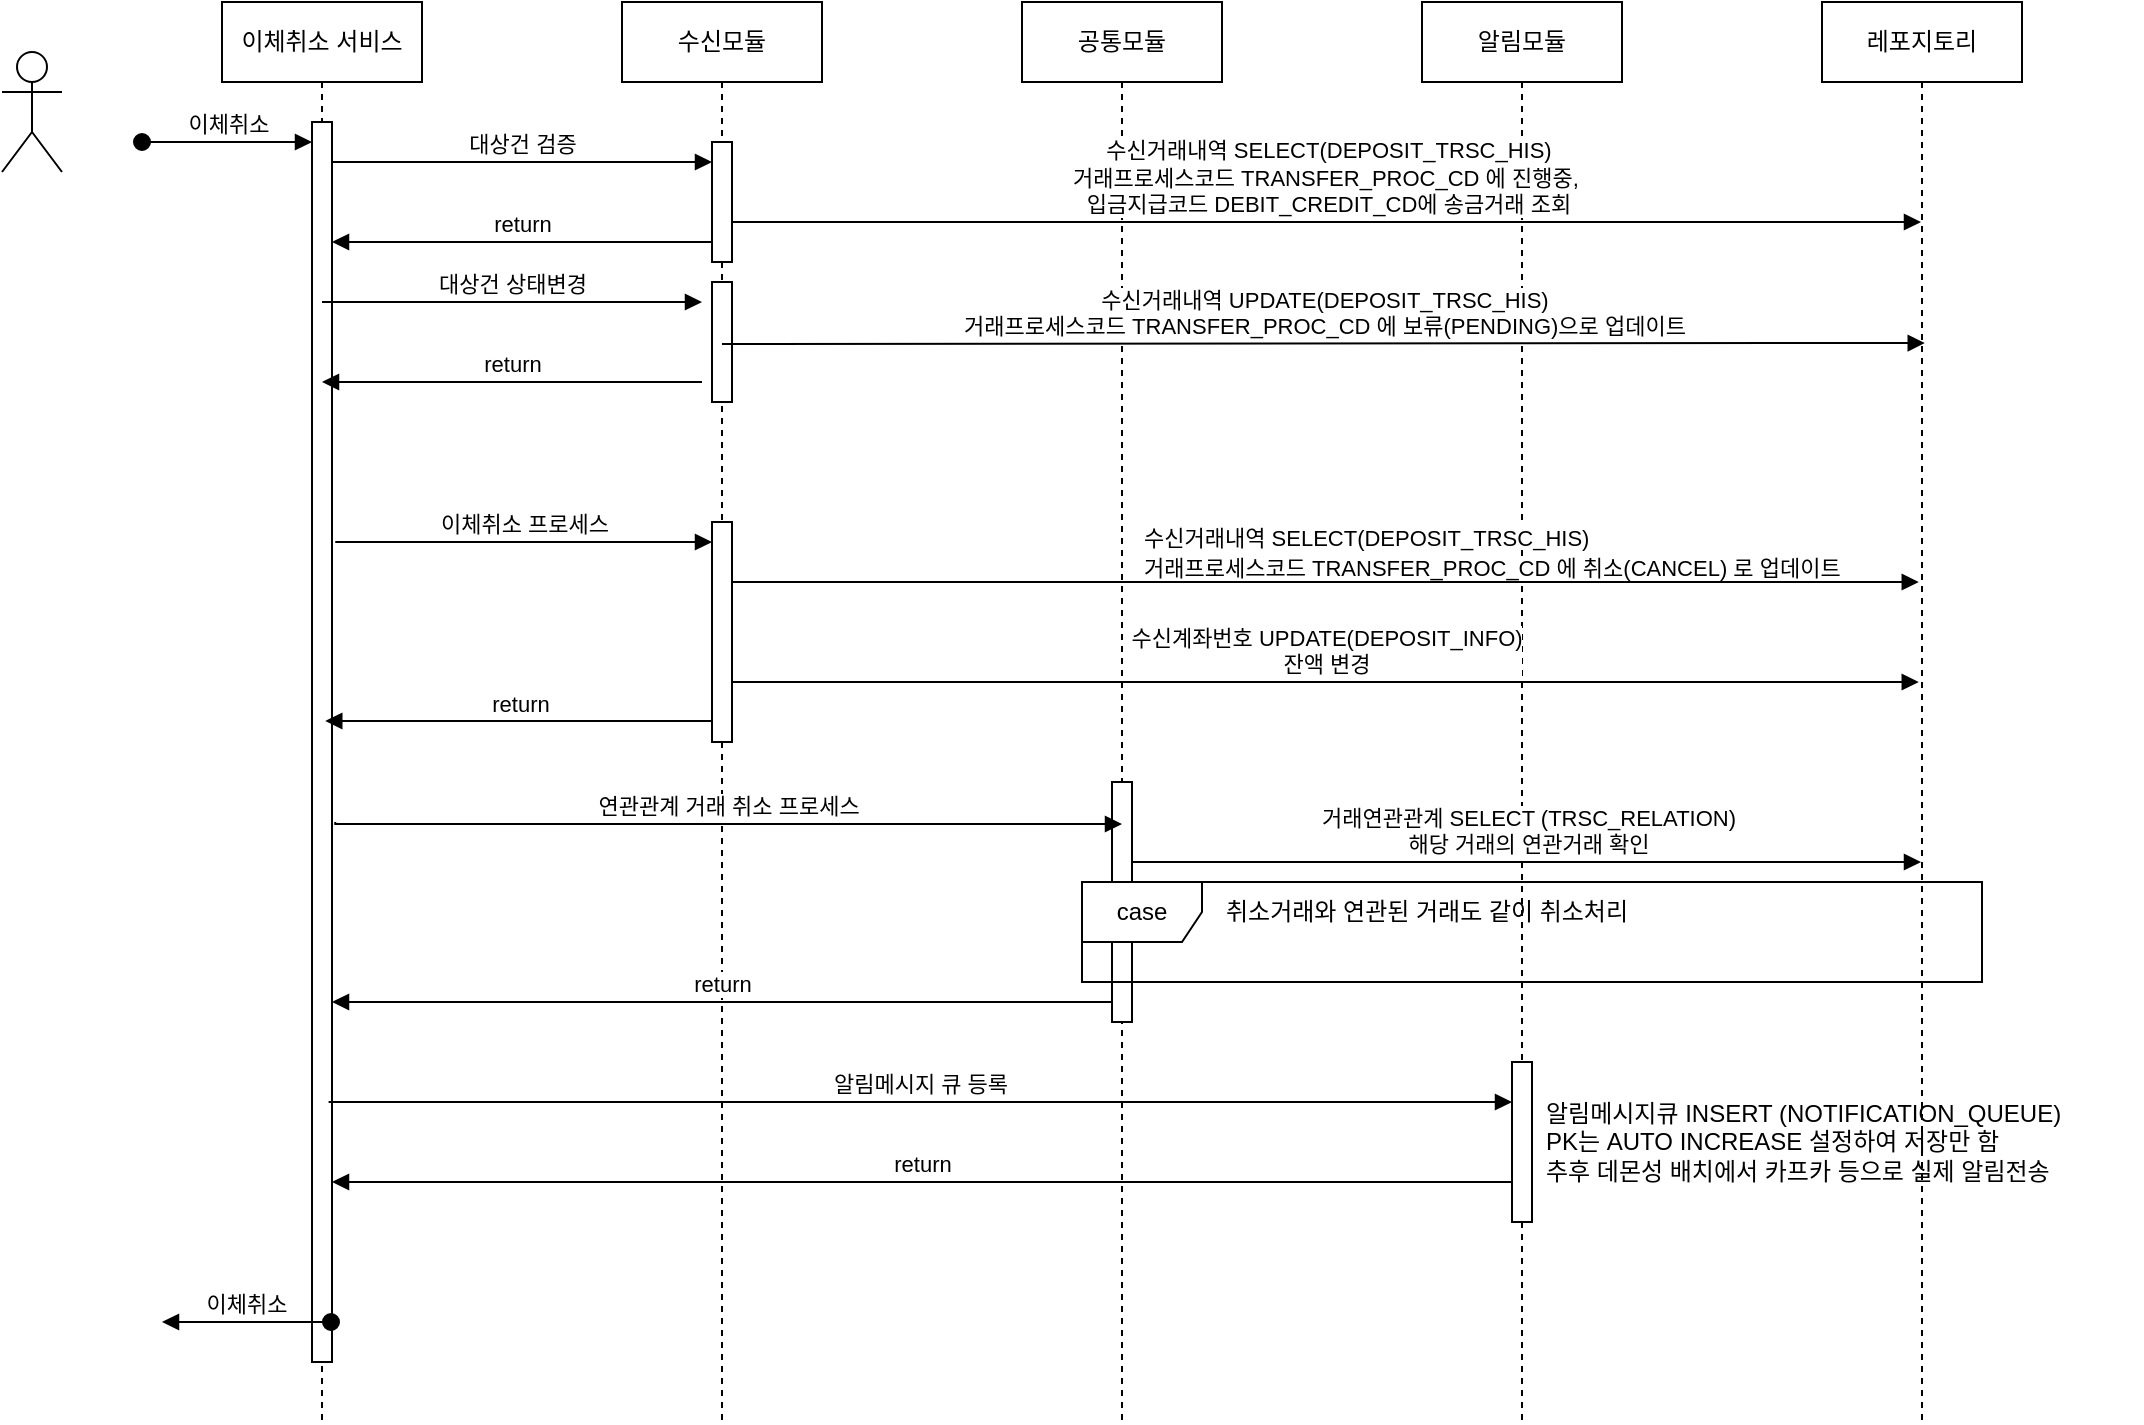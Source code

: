 <mxfile version="24.8.6">
  <diagram name="Page-1" id="2YBvvXClWsGukQMizWep">
    <mxGraphModel dx="998" dy="678" grid="1" gridSize="10" guides="1" tooltips="1" connect="1" arrows="1" fold="1" page="1" pageScale="1" pageWidth="850" pageHeight="1100" background="#ffffff" math="0" shadow="0">
      <root>
        <mxCell id="0" />
        <mxCell id="1" parent="0" />
        <mxCell id="kIjc9tb8nOZSVFgZSKF5-42" value="" style="shape=umlActor;verticalLabelPosition=bottom;verticalAlign=top;html=1;outlineConnect=0;" parent="1" vertex="1">
          <mxGeometry x="110" y="85" width="30" height="60" as="geometry" />
        </mxCell>
        <mxCell id="2TJhX8au2aPFaMWwYMit-71" value="이체취소 서비스" style="shape=umlLifeline;perimeter=lifelinePerimeter;whiteSpace=wrap;html=1;container=0;dropTarget=0;collapsible=0;recursiveResize=0;outlineConnect=0;portConstraint=eastwest;newEdgeStyle={&quot;edgeStyle&quot;:&quot;elbowEdgeStyle&quot;,&quot;elbow&quot;:&quot;vertical&quot;,&quot;curved&quot;:0,&quot;rounded&quot;:0};" vertex="1" parent="1">
          <mxGeometry x="220" y="60" width="100" height="710" as="geometry" />
        </mxCell>
        <mxCell id="2TJhX8au2aPFaMWwYMit-72" value="" style="html=1;points=[];perimeter=orthogonalPerimeter;outlineConnect=0;targetShapes=umlLifeline;portConstraint=eastwest;newEdgeStyle={&quot;edgeStyle&quot;:&quot;elbowEdgeStyle&quot;,&quot;elbow&quot;:&quot;vertical&quot;,&quot;curved&quot;:0,&quot;rounded&quot;:0};" vertex="1" parent="2TJhX8au2aPFaMWwYMit-71">
          <mxGeometry x="45" y="60" width="10" height="620" as="geometry" />
        </mxCell>
        <mxCell id="2TJhX8au2aPFaMWwYMit-73" value="이체취소" style="html=1;verticalAlign=bottom;startArrow=oval;endArrow=block;startSize=8;edgeStyle=elbowEdgeStyle;elbow=vertical;curved=0;rounded=0;" edge="1" parent="2TJhX8au2aPFaMWwYMit-71" target="2TJhX8au2aPFaMWwYMit-72">
          <mxGeometry relative="1" as="geometry">
            <mxPoint x="-40" y="70" as="sourcePoint" />
          </mxGeometry>
        </mxCell>
        <mxCell id="2TJhX8au2aPFaMWwYMit-74" value="수신모듈" style="shape=umlLifeline;perimeter=lifelinePerimeter;whiteSpace=wrap;html=1;container=0;dropTarget=0;collapsible=0;recursiveResize=0;outlineConnect=0;portConstraint=eastwest;newEdgeStyle={&quot;edgeStyle&quot;:&quot;elbowEdgeStyle&quot;,&quot;elbow&quot;:&quot;vertical&quot;,&quot;curved&quot;:0,&quot;rounded&quot;:0};" vertex="1" parent="1">
          <mxGeometry x="420" y="60" width="100" height="710" as="geometry" />
        </mxCell>
        <mxCell id="2TJhX8au2aPFaMWwYMit-75" value="" style="html=1;points=[];perimeter=orthogonalPerimeter;outlineConnect=0;targetShapes=umlLifeline;portConstraint=eastwest;newEdgeStyle={&quot;edgeStyle&quot;:&quot;elbowEdgeStyle&quot;,&quot;elbow&quot;:&quot;vertical&quot;,&quot;curved&quot;:0,&quot;rounded&quot;:0};" vertex="1" parent="2TJhX8au2aPFaMWwYMit-74">
          <mxGeometry x="45" y="70" width="10" height="60" as="geometry" />
        </mxCell>
        <mxCell id="2TJhX8au2aPFaMWwYMit-76" value="" style="html=1;points=[];perimeter=orthogonalPerimeter;outlineConnect=0;targetShapes=umlLifeline;portConstraint=eastwest;newEdgeStyle={&quot;edgeStyle&quot;:&quot;elbowEdgeStyle&quot;,&quot;elbow&quot;:&quot;vertical&quot;,&quot;curved&quot;:0,&quot;rounded&quot;:0};" vertex="1" parent="2TJhX8au2aPFaMWwYMit-74">
          <mxGeometry x="45" y="140" width="10" height="60" as="geometry" />
        </mxCell>
        <mxCell id="2TJhX8au2aPFaMWwYMit-77" value="대상건 검증" style="html=1;verticalAlign=bottom;endArrow=block;edgeStyle=elbowEdgeStyle;elbow=vertical;curved=0;rounded=0;" edge="1" parent="1" source="2TJhX8au2aPFaMWwYMit-72" target="2TJhX8au2aPFaMWwYMit-75">
          <mxGeometry relative="1" as="geometry">
            <mxPoint x="415" y="150" as="sourcePoint" />
            <Array as="points">
              <mxPoint x="400" y="140" />
            </Array>
            <mxPoint as="offset" />
          </mxGeometry>
        </mxCell>
        <mxCell id="2TJhX8au2aPFaMWwYMit-78" value="return" style="html=1;verticalAlign=bottom;endArrow=block;edgeStyle=elbowEdgeStyle;elbow=vertical;curved=0;rounded=0;" edge="1" parent="1" source="2TJhX8au2aPFaMWwYMit-75" target="2TJhX8au2aPFaMWwYMit-72">
          <mxGeometry relative="1" as="geometry">
            <mxPoint x="395" y="180" as="sourcePoint" />
            <Array as="points">
              <mxPoint x="410" y="180" />
            </Array>
            <mxPoint x="280" y="180" as="targetPoint" />
          </mxGeometry>
        </mxCell>
        <mxCell id="2TJhX8au2aPFaMWwYMit-79" value="공통모듈" style="shape=umlLifeline;perimeter=lifelinePerimeter;whiteSpace=wrap;html=1;container=0;dropTarget=0;collapsible=0;recursiveResize=0;outlineConnect=0;portConstraint=eastwest;newEdgeStyle={&quot;edgeStyle&quot;:&quot;elbowEdgeStyle&quot;,&quot;elbow&quot;:&quot;vertical&quot;,&quot;curved&quot;:0,&quot;rounded&quot;:0};" vertex="1" parent="1">
          <mxGeometry x="620" y="60" width="100" height="710" as="geometry" />
        </mxCell>
        <mxCell id="2TJhX8au2aPFaMWwYMit-80" value="" style="html=1;points=[];perimeter=orthogonalPerimeter;outlineConnect=0;targetShapes=umlLifeline;portConstraint=eastwest;newEdgeStyle={&quot;edgeStyle&quot;:&quot;elbowEdgeStyle&quot;,&quot;elbow&quot;:&quot;vertical&quot;,&quot;curved&quot;:0,&quot;rounded&quot;:0};" vertex="1" parent="2TJhX8au2aPFaMWwYMit-79">
          <mxGeometry x="45" y="390" width="10" height="120" as="geometry" />
        </mxCell>
        <mxCell id="2TJhX8au2aPFaMWwYMit-81" value="알림모듈" style="shape=umlLifeline;perimeter=lifelinePerimeter;whiteSpace=wrap;html=1;container=0;dropTarget=0;collapsible=0;recursiveResize=0;outlineConnect=0;portConstraint=eastwest;newEdgeStyle={&quot;edgeStyle&quot;:&quot;elbowEdgeStyle&quot;,&quot;elbow&quot;:&quot;vertical&quot;,&quot;curved&quot;:0,&quot;rounded&quot;:0};" vertex="1" parent="1">
          <mxGeometry x="820" y="60" width="100" height="710" as="geometry" />
        </mxCell>
        <mxCell id="2TJhX8au2aPFaMWwYMit-82" value="" style="html=1;points=[];perimeter=orthogonalPerimeter;outlineConnect=0;targetShapes=umlLifeline;portConstraint=eastwest;newEdgeStyle={&quot;edgeStyle&quot;:&quot;elbowEdgeStyle&quot;,&quot;elbow&quot;:&quot;vertical&quot;,&quot;curved&quot;:0,&quot;rounded&quot;:0};" vertex="1" parent="2TJhX8au2aPFaMWwYMit-81">
          <mxGeometry x="45" y="530" width="10" height="80" as="geometry" />
        </mxCell>
        <mxCell id="2TJhX8au2aPFaMWwYMit-83" value="레포지토리" style="shape=umlLifeline;perimeter=lifelinePerimeter;whiteSpace=wrap;html=1;container=0;dropTarget=0;collapsible=0;recursiveResize=0;outlineConnect=0;portConstraint=eastwest;newEdgeStyle={&quot;edgeStyle&quot;:&quot;elbowEdgeStyle&quot;,&quot;elbow&quot;:&quot;vertical&quot;,&quot;curved&quot;:0,&quot;rounded&quot;:0};" vertex="1" parent="1">
          <mxGeometry x="1020" y="60" width="100" height="710" as="geometry" />
        </mxCell>
        <mxCell id="2TJhX8au2aPFaMWwYMit-84" value="&lt;div style=&quot;&quot;&gt;&lt;br&gt;&lt;/div&gt;" style="text;html=1;align=left;verticalAlign=middle;resizable=0;points=[];autosize=1;strokeColor=none;fillColor=none;" vertex="1" parent="1">
          <mxGeometry x="480" y="145" width="20" height="30" as="geometry" />
        </mxCell>
        <mxCell id="2TJhX8au2aPFaMWwYMit-85" value="이체취소 프로세스" style="html=1;verticalAlign=bottom;endArrow=block;edgeStyle=elbowEdgeStyle;elbow=vertical;curved=0;rounded=0;" edge="1" parent="1" target="2TJhX8au2aPFaMWwYMit-96">
          <mxGeometry relative="1" as="geometry">
            <mxPoint x="276.63" y="330" as="sourcePoint" />
            <Array as="points">
              <mxPoint x="401.63" y="330" />
            </Array>
            <mxPoint x="666.13" y="330" as="targetPoint" />
            <mxPoint as="offset" />
          </mxGeometry>
        </mxCell>
        <mxCell id="2TJhX8au2aPFaMWwYMit-86" value="return" style="html=1;verticalAlign=bottom;endArrow=block;edgeStyle=elbowEdgeStyle;elbow=vertical;curved=0;rounded=0;" edge="1" parent="1">
          <mxGeometry relative="1" as="geometry">
            <mxPoint x="465" y="419.5" as="sourcePoint" />
            <Array as="points" />
            <mxPoint x="271.63" y="419.5" as="targetPoint" />
          </mxGeometry>
        </mxCell>
        <mxCell id="2TJhX8au2aPFaMWwYMit-87" value="&lt;div style=&quot;&quot;&gt;&lt;span style=&quot;font-size: 11px; text-align: center; background-color: rgb(255, 255, 255);&quot;&gt;수신거래내역 SELECT(DEPOSIT_TRSC_HIS)&lt;/span&gt;&lt;/div&gt;&lt;div style=&quot;&quot;&gt;&lt;span style=&quot;font-size: 11px; text-align: center; background-color: rgb(255, 255, 255);&quot;&gt;거래프로세스코드&amp;nbsp;TRANSFER_PROC_CD 에 취소(CANCEL) 로 업데이트&lt;/span&gt;&lt;/div&gt;" style="text;html=1;align=left;verticalAlign=middle;resizable=0;points=[];autosize=1;strokeColor=none;fillColor=none;" vertex="1" parent="1">
          <mxGeometry x="678.88" y="315" width="390" height="40" as="geometry" />
        </mxCell>
        <mxCell id="2TJhX8au2aPFaMWwYMit-90" value="" style="html=1;verticalAlign=bottom;endArrow=block;edgeStyle=elbowEdgeStyle;elbow=vertical;curved=0;rounded=0;" edge="1" parent="1" source="2TJhX8au2aPFaMWwYMit-96">
          <mxGeometry relative="1" as="geometry">
            <mxPoint x="678.88" y="350" as="sourcePoint" />
            <Array as="points">
              <mxPoint x="813.88" y="350" />
            </Array>
            <mxPoint x="1068.38" y="350" as="targetPoint" />
            <mxPoint as="offset" />
          </mxGeometry>
        </mxCell>
        <mxCell id="2TJhX8au2aPFaMWwYMit-91" value="이체취소" style="html=1;verticalAlign=bottom;startArrow=oval;endArrow=block;startSize=8;edgeStyle=elbowEdgeStyle;elbow=vertical;curved=0;rounded=0;" edge="1" parent="1">
          <mxGeometry relative="1" as="geometry">
            <mxPoint x="274.5" y="720" as="sourcePoint" />
            <mxPoint x="190" y="720" as="targetPoint" />
          </mxGeometry>
        </mxCell>
        <mxCell id="2TJhX8au2aPFaMWwYMit-92" value="수신거래내역 SELECT(DEPOSIT_TRSC_HIS)&lt;br&gt;거래프로세스코드&amp;nbsp;TRANSFER_PROC_CD 에 진행중,&amp;nbsp;&lt;br&gt;입금지급코드 DEBIT_CREDIT_CD에 송금거래&amp;nbsp;조회" style="html=1;verticalAlign=bottom;endArrow=block;edgeStyle=elbowEdgeStyle;elbow=vertical;curved=0;rounded=0;" edge="1" parent="1" target="2TJhX8au2aPFaMWwYMit-83">
          <mxGeometry relative="1" as="geometry">
            <mxPoint x="475" y="170" as="sourcePoint" />
            <Array as="points">
              <mxPoint x="590" y="170" />
              <mxPoint x="615" y="159.5" />
            </Array>
            <mxPoint x="870" y="159.5" as="targetPoint" />
            <mxPoint as="offset" />
          </mxGeometry>
        </mxCell>
        <mxCell id="2TJhX8au2aPFaMWwYMit-93" value="대상건 상태변경" style="html=1;verticalAlign=bottom;endArrow=block;edgeStyle=elbowEdgeStyle;elbow=vertical;curved=0;rounded=0;" edge="1" parent="1">
          <mxGeometry relative="1" as="geometry">
            <mxPoint x="270" y="210" as="sourcePoint" />
            <Array as="points">
              <mxPoint x="395" y="210" />
            </Array>
            <mxPoint as="offset" />
            <mxPoint x="460" y="210" as="targetPoint" />
          </mxGeometry>
        </mxCell>
        <mxCell id="2TJhX8au2aPFaMWwYMit-94" value="return" style="html=1;verticalAlign=bottom;endArrow=block;edgeStyle=elbowEdgeStyle;elbow=vertical;curved=0;rounded=0;" edge="1" parent="1">
          <mxGeometry relative="1" as="geometry">
            <mxPoint x="460" y="250" as="sourcePoint" />
            <Array as="points">
              <mxPoint x="405" y="250" />
            </Array>
            <mxPoint x="270" y="250" as="targetPoint" />
          </mxGeometry>
        </mxCell>
        <mxCell id="2TJhX8au2aPFaMWwYMit-95" value="수신거래내역 UPDATE(DEPOSIT_TRSC_HIS)&lt;div&gt;거래프로세스코드 TRANSFER_PROC_CD 에 보류(PENDING)으로 업데이트&lt;/div&gt;" style="html=1;verticalAlign=bottom;endArrow=block;edgeStyle=elbowEdgeStyle;elbow=vertical;curved=0;rounded=0;" edge="1" parent="1">
          <mxGeometry x="0.0" relative="1" as="geometry">
            <mxPoint x="470" y="231" as="sourcePoint" />
            <Array as="points">
              <mxPoint x="591.38" y="230.5" />
              <mxPoint x="616.38" y="220" />
            </Array>
            <mxPoint x="1071.38" y="230.5" as="targetPoint" />
            <mxPoint as="offset" />
          </mxGeometry>
        </mxCell>
        <mxCell id="2TJhX8au2aPFaMWwYMit-96" value="" style="html=1;points=[];perimeter=orthogonalPerimeter;outlineConnect=0;targetShapes=umlLifeline;portConstraint=eastwest;newEdgeStyle={&quot;edgeStyle&quot;:&quot;elbowEdgeStyle&quot;,&quot;elbow&quot;:&quot;vertical&quot;,&quot;curved&quot;:0,&quot;rounded&quot;:0};" vertex="1" parent="1">
          <mxGeometry x="465" y="320" width="10" height="110" as="geometry" />
        </mxCell>
        <mxCell id="2TJhX8au2aPFaMWwYMit-97" value="수신계좌번호 UPDATE(DEPOSIT_INFO)&lt;div&gt;잔액 변경&lt;/div&gt;" style="html=1;verticalAlign=bottom;endArrow=block;edgeStyle=elbowEdgeStyle;elbow=vertical;curved=0;rounded=0;" edge="1" parent="1">
          <mxGeometry relative="1" as="geometry">
            <mxPoint x="475" y="400" as="sourcePoint" />
            <Array as="points">
              <mxPoint x="813.88" y="400" />
            </Array>
            <mxPoint x="1068.38" y="400" as="targetPoint" />
            <mxPoint as="offset" />
          </mxGeometry>
        </mxCell>
        <mxCell id="2TJhX8au2aPFaMWwYMit-98" value="연관관계 거래 취소 프로세스" style="html=1;verticalAlign=bottom;endArrow=block;edgeStyle=elbowEdgeStyle;elbow=vertical;curved=0;rounded=0;entryX=0.5;entryY=0.182;entryDx=0;entryDy=0;entryPerimeter=0;" edge="1" parent="1" target="2TJhX8au2aPFaMWwYMit-80">
          <mxGeometry relative="1" as="geometry">
            <mxPoint x="276.63" y="470" as="sourcePoint" />
            <Array as="points" />
            <mxPoint x="465" y="470" as="targetPoint" />
            <mxPoint as="offset" />
          </mxGeometry>
        </mxCell>
        <mxCell id="2TJhX8au2aPFaMWwYMit-99" value="거래연관관계 SELECT (TRSC_RELATION)&lt;div&gt;해당 거래의 연관거래 확인&lt;/div&gt;" style="html=1;verticalAlign=bottom;endArrow=block;edgeStyle=elbowEdgeStyle;elbow=vertical;curved=0;rounded=0;" edge="1" parent="1" source="2TJhX8au2aPFaMWwYMit-80" target="2TJhX8au2aPFaMWwYMit-83">
          <mxGeometry relative="1" as="geometry">
            <mxPoint x="678.88" y="490" as="sourcePoint" />
            <Array as="points">
              <mxPoint x="1017.76" y="490" />
            </Array>
            <mxPoint x="1272.26" y="490" as="targetPoint" />
            <mxPoint as="offset" />
          </mxGeometry>
        </mxCell>
        <mxCell id="2TJhX8au2aPFaMWwYMit-100" value="case" style="shape=umlFrame;whiteSpace=wrap;html=1;pointerEvents=0;" vertex="1" parent="1">
          <mxGeometry x="650" y="500" width="450" height="50" as="geometry" />
        </mxCell>
        <mxCell id="2TJhX8au2aPFaMWwYMit-101" value="&lt;div style=&quot;&quot;&gt;취소거래와 연관된 거래도 같이 취소처리&lt;/div&gt;" style="text;html=1;align=left;verticalAlign=middle;resizable=0;points=[];autosize=1;strokeColor=none;fillColor=none;" vertex="1" parent="1">
          <mxGeometry x="720" y="500" width="240" height="30" as="geometry" />
        </mxCell>
        <mxCell id="2TJhX8au2aPFaMWwYMit-102" value="return" style="html=1;verticalAlign=bottom;endArrow=block;edgeStyle=elbowEdgeStyle;elbow=vertical;curved=0;rounded=0;" edge="1" parent="1" target="2TJhX8au2aPFaMWwYMit-72">
          <mxGeometry relative="1" as="geometry">
            <mxPoint x="665" y="560" as="sourcePoint" />
            <Array as="points">
              <mxPoint x="610" y="560" />
            </Array>
            <mxPoint x="475" y="560" as="targetPoint" />
          </mxGeometry>
        </mxCell>
        <mxCell id="2TJhX8au2aPFaMWwYMit-103" value="알림메시지 큐 등록" style="html=1;verticalAlign=bottom;endArrow=block;edgeStyle=elbowEdgeStyle;elbow=vertical;curved=0;rounded=0;" edge="1" parent="1" target="2TJhX8au2aPFaMWwYMit-82">
          <mxGeometry relative="1" as="geometry">
            <mxPoint x="273.31" y="610" as="sourcePoint" />
            <Array as="points" />
            <mxPoint x="666.68" y="612" as="targetPoint" />
            <mxPoint as="offset" />
          </mxGeometry>
        </mxCell>
        <mxCell id="2TJhX8au2aPFaMWwYMit-104" value="return" style="html=1;verticalAlign=bottom;endArrow=block;edgeStyle=elbowEdgeStyle;elbow=vertical;curved=0;rounded=0;" edge="1" parent="1" target="2TJhX8au2aPFaMWwYMit-72">
          <mxGeometry relative="1" as="geometry">
            <mxPoint x="865" y="650" as="sourcePoint" />
            <Array as="points">
              <mxPoint x="810" y="650" />
            </Array>
            <mxPoint x="475" y="650" as="targetPoint" />
          </mxGeometry>
        </mxCell>
        <mxCell id="2TJhX8au2aPFaMWwYMit-105" value="&lt;div style=&quot;&quot;&gt;알림메시지큐 INSERT (NOTIFICATION_QUEUE)&lt;/div&gt;&lt;div style=&quot;&quot;&gt;PK는 AUTO INCREASE 설정하여 저장만 함&lt;/div&gt;&lt;div style=&quot;&quot;&gt;추후 데몬성 배치에서 카프카 등으로 실제 알림전송&lt;/div&gt;" style="text;html=1;align=left;verticalAlign=middle;resizable=0;points=[];autosize=1;strokeColor=none;fillColor=none;" vertex="1" parent="1">
          <mxGeometry x="880" y="600" width="300" height="60" as="geometry" />
        </mxCell>
      </root>
    </mxGraphModel>
  </diagram>
</mxfile>
